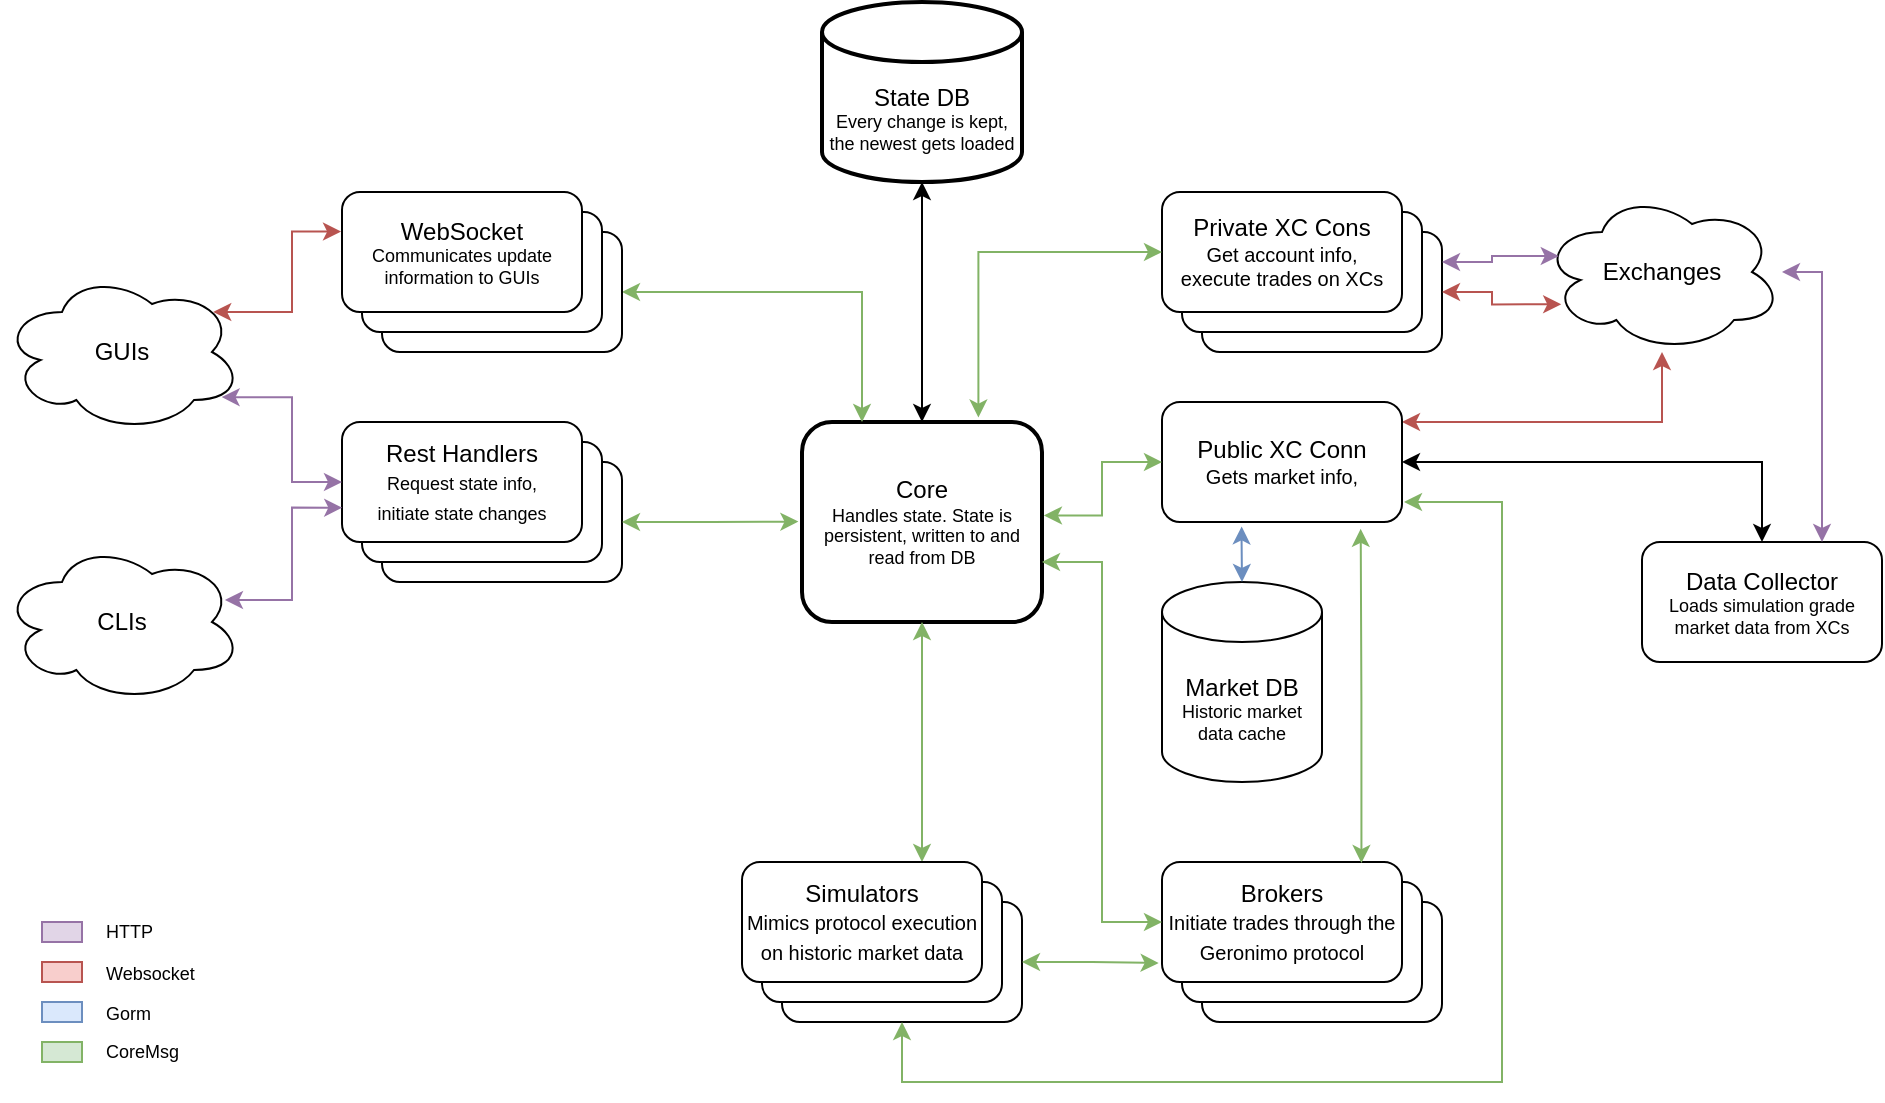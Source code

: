<mxfile version="24.5.4" type="device">
  <diagram name="Page-1" id="5f0bae14-7c28-e335-631c-24af17079c00">
    <mxGraphModel dx="1296" dy="792" grid="1" gridSize="10" guides="1" tooltips="1" connect="1" arrows="1" fold="1" page="1" pageScale="1" pageWidth="1100" pageHeight="850" background="none" math="0" shadow="0">
      <root>
        <mxCell id="0" />
        <mxCell id="1" parent="0" />
        <mxCell id="0XMt_JhZkHmXZt5vfSh--1" value="&lt;div&gt;Core&lt;/div&gt;&lt;div style=&quot;font-size: 9px;&quot;&gt;Handles state. State is persistent, written to and read from DB&lt;br&gt;&lt;/div&gt;" style="rounded=1;whiteSpace=wrap;html=1;strokeWidth=2;" vertex="1" parent="1">
          <mxGeometry x="440" y="460" width="120" height="100" as="geometry" />
        </mxCell>
        <mxCell id="0XMt_JhZkHmXZt5vfSh--66" style="edgeStyle=orthogonalEdgeStyle;rounded=0;orthogonalLoop=1;jettySize=auto;html=1;entryX=0.5;entryY=0;entryDx=0;entryDy=0;startArrow=classic;startFill=1;" edge="1" parent="1" source="0XMt_JhZkHmXZt5vfSh--4" target="0XMt_JhZkHmXZt5vfSh--1">
          <mxGeometry relative="1" as="geometry" />
        </mxCell>
        <mxCell id="0XMt_JhZkHmXZt5vfSh--4" value="&lt;div&gt;State DB&lt;/div&gt;&lt;div style=&quot;font-size: 9px;&quot;&gt;Every change is kept, the newest gets loaded&lt;br&gt;&lt;/div&gt;" style="shape=cylinder3;whiteSpace=wrap;html=1;boundedLbl=1;backgroundOutline=1;size=15;strokeWidth=2;" vertex="1" parent="1">
          <mxGeometry x="450" y="250" width="100" height="90" as="geometry" />
        </mxCell>
        <mxCell id="0XMt_JhZkHmXZt5vfSh--8" value="" style="rounded=1;whiteSpace=wrap;html=1;" vertex="1" parent="1">
          <mxGeometry x="230" y="480" width="120" height="60" as="geometry" />
        </mxCell>
        <mxCell id="0XMt_JhZkHmXZt5vfSh--9" value="" style="rounded=1;whiteSpace=wrap;html=1;" vertex="1" parent="1">
          <mxGeometry x="220" y="470" width="120" height="60" as="geometry" />
        </mxCell>
        <mxCell id="0XMt_JhZkHmXZt5vfSh--10" value="&lt;div&gt;Rest Handlers&lt;/div&gt;&lt;div&gt;&lt;font style=&quot;font-size: 9px;&quot;&gt;Request state info,&lt;/font&gt;&lt;/div&gt;&lt;div&gt;&lt;font style=&quot;font-size: 9px;&quot;&gt;initiate state changes&lt;br&gt;&lt;/font&gt;&lt;/div&gt;" style="rounded=1;whiteSpace=wrap;html=1;" vertex="1" parent="1">
          <mxGeometry x="210" y="460" width="120" height="60" as="geometry" />
        </mxCell>
        <mxCell id="0XMt_JhZkHmXZt5vfSh--15" value="GUIs" style="ellipse;shape=cloud;whiteSpace=wrap;html=1;" vertex="1" parent="1">
          <mxGeometry x="40" y="385" width="120" height="80" as="geometry" />
        </mxCell>
        <mxCell id="0XMt_JhZkHmXZt5vfSh--31" style="edgeStyle=orthogonalEdgeStyle;rounded=0;orthogonalLoop=1;jettySize=auto;html=1;entryX=0.25;entryY=0;entryDx=0;entryDy=0;fillColor=#d5e8d4;strokeColor=#82b366;startArrow=classic;startFill=1;" edge="1" parent="1" source="0XMt_JhZkHmXZt5vfSh--16" target="0XMt_JhZkHmXZt5vfSh--1">
          <mxGeometry relative="1" as="geometry" />
        </mxCell>
        <mxCell id="0XMt_JhZkHmXZt5vfSh--16" value="" style="rounded=1;whiteSpace=wrap;html=1;" vertex="1" parent="1">
          <mxGeometry x="230" y="365" width="120" height="60" as="geometry" />
        </mxCell>
        <mxCell id="0XMt_JhZkHmXZt5vfSh--17" value="" style="rounded=1;whiteSpace=wrap;html=1;" vertex="1" parent="1">
          <mxGeometry x="220" y="355" width="120" height="60" as="geometry" />
        </mxCell>
        <mxCell id="0XMt_JhZkHmXZt5vfSh--18" value="&lt;div&gt;WebSocket&lt;/div&gt;&lt;div style=&quot;font-size: 9px;&quot;&gt;Communicates update information to GUIs&lt;br&gt;&lt;/div&gt;" style="rounded=1;whiteSpace=wrap;html=1;" vertex="1" parent="1">
          <mxGeometry x="210" y="345" width="120" height="60" as="geometry" />
        </mxCell>
        <mxCell id="0XMt_JhZkHmXZt5vfSh--19" style="edgeStyle=orthogonalEdgeStyle;rounded=0;orthogonalLoop=1;jettySize=auto;html=1;exitX=0.88;exitY=0.25;exitDx=0;exitDy=0;exitPerimeter=0;entryX=-0.004;entryY=0.33;entryDx=0;entryDy=0;entryPerimeter=0;startArrow=classic;startFill=1;fillColor=#f8cecc;strokeColor=#b85450;" edge="1" parent="1" source="0XMt_JhZkHmXZt5vfSh--15" target="0XMt_JhZkHmXZt5vfSh--18">
          <mxGeometry relative="1" as="geometry" />
        </mxCell>
        <mxCell id="0XMt_JhZkHmXZt5vfSh--20" style="edgeStyle=orthogonalEdgeStyle;rounded=0;orthogonalLoop=1;jettySize=auto;html=1;entryX=0.915;entryY=0.782;entryDx=0;entryDy=0;entryPerimeter=0;startArrow=classic;startFill=1;fillColor=#e1d5e7;strokeColor=#9673a6;" edge="1" parent="1" source="0XMt_JhZkHmXZt5vfSh--10" target="0XMt_JhZkHmXZt5vfSh--15">
          <mxGeometry relative="1" as="geometry" />
        </mxCell>
        <mxCell id="0XMt_JhZkHmXZt5vfSh--22" style="edgeStyle=orthogonalEdgeStyle;rounded=0;orthogonalLoop=1;jettySize=auto;html=1;entryX=0.001;entryY=0.714;entryDx=0;entryDy=0;entryPerimeter=0;exitX=0.929;exitY=0.362;exitDx=0;exitDy=0;exitPerimeter=0;startArrow=classic;startFill=1;fillColor=#e1d5e7;strokeColor=#9673a6;" edge="1" parent="1" source="0XMt_JhZkHmXZt5vfSh--21" target="0XMt_JhZkHmXZt5vfSh--10">
          <mxGeometry relative="1" as="geometry">
            <mxPoint x="190" y="520" as="targetPoint" />
          </mxGeometry>
        </mxCell>
        <mxCell id="0XMt_JhZkHmXZt5vfSh--21" value="CLIs" style="ellipse;shape=cloud;whiteSpace=wrap;html=1;" vertex="1" parent="1">
          <mxGeometry x="40" y="520" width="120" height="80" as="geometry" />
        </mxCell>
        <mxCell id="0XMt_JhZkHmXZt5vfSh--26" value="Exchanges" style="ellipse;shape=cloud;whiteSpace=wrap;html=1;" vertex="1" parent="1">
          <mxGeometry x="810" y="345" width="120" height="80" as="geometry" />
        </mxCell>
        <mxCell id="0XMt_JhZkHmXZt5vfSh--27" value="" style="rounded=1;whiteSpace=wrap;html=1;" vertex="1" parent="1">
          <mxGeometry x="640" y="365" width="120" height="60" as="geometry" />
        </mxCell>
        <mxCell id="0XMt_JhZkHmXZt5vfSh--28" value="" style="rounded=1;whiteSpace=wrap;html=1;" vertex="1" parent="1">
          <mxGeometry x="630" y="355" width="120" height="60" as="geometry" />
        </mxCell>
        <mxCell id="0XMt_JhZkHmXZt5vfSh--29" value="&lt;div&gt;Private XC Cons&lt;/div&gt;&lt;div style=&quot;font-size: 9px;&quot;&gt;&lt;font size=&quot;1&quot;&gt;Get account info,&lt;/font&gt;&lt;/div&gt;&lt;div style=&quot;font-size: 9px;&quot;&gt;&lt;font size=&quot;1&quot;&gt;execute trades on XCs&lt;/font&gt;&lt;br&gt;&lt;/div&gt;" style="rounded=1;whiteSpace=wrap;html=1;" vertex="1" parent="1">
          <mxGeometry x="620" y="345" width="120" height="60" as="geometry" />
        </mxCell>
        <mxCell id="0XMt_JhZkHmXZt5vfSh--30" style="edgeStyle=orthogonalEdgeStyle;rounded=0;orthogonalLoop=1;jettySize=auto;html=1;entryX=-0.015;entryY=0.498;entryDx=0;entryDy=0;entryPerimeter=0;fillColor=#d5e8d4;strokeColor=#82b366;startArrow=classic;startFill=1;" edge="1" parent="1" source="0XMt_JhZkHmXZt5vfSh--8" target="0XMt_JhZkHmXZt5vfSh--1">
          <mxGeometry relative="1" as="geometry" />
        </mxCell>
        <mxCell id="0XMt_JhZkHmXZt5vfSh--35" style="edgeStyle=orthogonalEdgeStyle;rounded=0;orthogonalLoop=1;jettySize=auto;html=1;startArrow=classic;startFill=1;endArrow=classic;endFill=1;fillColor=#f8cecc;strokeColor=#b85450;" edge="1" parent="1" source="0XMt_JhZkHmXZt5vfSh--33" target="0XMt_JhZkHmXZt5vfSh--26">
          <mxGeometry relative="1" as="geometry">
            <Array as="points">
              <mxPoint x="870" y="460" />
            </Array>
          </mxGeometry>
        </mxCell>
        <mxCell id="0XMt_JhZkHmXZt5vfSh--33" value="&lt;div&gt;Public XC Conn&lt;/div&gt;&lt;div style=&quot;font-size: 9px;&quot;&gt;&lt;font size=&quot;1&quot;&gt;Gets market info,&lt;br&gt;&lt;/font&gt;&lt;/div&gt;" style="rounded=1;whiteSpace=wrap;html=1;" vertex="1" parent="1">
          <mxGeometry x="620" y="450" width="120" height="60" as="geometry" />
        </mxCell>
        <mxCell id="0XMt_JhZkHmXZt5vfSh--34" style="edgeStyle=orthogonalEdgeStyle;rounded=0;orthogonalLoop=1;jettySize=auto;html=1;startArrow=classic;startFill=1;fillColor=#f8cecc;strokeColor=#b85450;entryX=0.08;entryY=0.702;entryDx=0;entryDy=0;entryPerimeter=0;" edge="1" parent="1" source="0XMt_JhZkHmXZt5vfSh--27" target="0XMt_JhZkHmXZt5vfSh--26">
          <mxGeometry relative="1" as="geometry" />
        </mxCell>
        <mxCell id="0XMt_JhZkHmXZt5vfSh--36" style="edgeStyle=orthogonalEdgeStyle;rounded=0;orthogonalLoop=1;jettySize=auto;html=1;entryX=0.735;entryY=-0.022;entryDx=0;entryDy=0;entryPerimeter=0;fillColor=#d5e8d4;strokeColor=#82b366;startArrow=classic;startFill=1;" edge="1" parent="1" source="0XMt_JhZkHmXZt5vfSh--29" target="0XMt_JhZkHmXZt5vfSh--1">
          <mxGeometry relative="1" as="geometry" />
        </mxCell>
        <mxCell id="0XMt_JhZkHmXZt5vfSh--37" style="edgeStyle=orthogonalEdgeStyle;rounded=0;orthogonalLoop=1;jettySize=auto;html=1;entryX=1.008;entryY=0.467;entryDx=0;entryDy=0;entryPerimeter=0;fillColor=#d5e8d4;strokeColor=#82b366;startArrow=classic;startFill=1;" edge="1" parent="1" source="0XMt_JhZkHmXZt5vfSh--33" target="0XMt_JhZkHmXZt5vfSh--1">
          <mxGeometry relative="1" as="geometry" />
        </mxCell>
        <mxCell id="0XMt_JhZkHmXZt5vfSh--38" value="" style="rounded=0;whiteSpace=wrap;html=1;fillColor=#f8cecc;strokeColor=#b85450;" vertex="1" parent="1">
          <mxGeometry x="60" y="730" width="20" height="10" as="geometry" />
        </mxCell>
        <mxCell id="0XMt_JhZkHmXZt5vfSh--39" value="&lt;font style=&quot;font-size: 9px;&quot;&gt;Websocket&lt;/font&gt;" style="text;html=1;align=left;verticalAlign=middle;whiteSpace=wrap;rounded=0;labelPosition=center;verticalLabelPosition=middle;" vertex="1" parent="1">
          <mxGeometry x="90" y="730" width="60" height="10" as="geometry" />
        </mxCell>
        <mxCell id="0XMt_JhZkHmXZt5vfSh--40" value="" style="rounded=0;whiteSpace=wrap;html=1;fillColor=#dae8fc;strokeColor=#6c8ebf;" vertex="1" parent="1">
          <mxGeometry x="60" y="750" width="20" height="10" as="geometry" />
        </mxCell>
        <mxCell id="0XMt_JhZkHmXZt5vfSh--41" value="&lt;font style=&quot;font-size: 9px;&quot;&gt;Gorm&lt;/font&gt;" style="text;html=1;align=left;verticalAlign=middle;whiteSpace=wrap;rounded=0;labelPosition=center;verticalLabelPosition=middle;" vertex="1" parent="1">
          <mxGeometry x="90" y="750" width="60" height="10" as="geometry" />
        </mxCell>
        <mxCell id="0XMt_JhZkHmXZt5vfSh--43" value="" style="rounded=0;whiteSpace=wrap;html=1;fillColor=#d5e8d4;strokeColor=#82b366;" vertex="1" parent="1">
          <mxGeometry x="60" y="770" width="20" height="10" as="geometry" />
        </mxCell>
        <mxCell id="0XMt_JhZkHmXZt5vfSh--44" value="&lt;font style=&quot;font-size: 9px;&quot;&gt;CoreMsg&lt;/font&gt;" style="text;html=1;align=left;verticalAlign=middle;whiteSpace=wrap;rounded=0;labelPosition=center;verticalLabelPosition=middle;fontSize=9;" vertex="1" parent="1">
          <mxGeometry x="90" y="770" width="60" height="10" as="geometry" />
        </mxCell>
        <mxCell id="0XMt_JhZkHmXZt5vfSh--45" value="" style="rounded=0;whiteSpace=wrap;html=1;fillColor=#e1d5e7;strokeColor=#9673a6;" vertex="1" parent="1">
          <mxGeometry x="60" y="710" width="20" height="10" as="geometry" />
        </mxCell>
        <mxCell id="0XMt_JhZkHmXZt5vfSh--46" value="HTTP" style="text;html=1;align=left;verticalAlign=middle;whiteSpace=wrap;rounded=0;labelPosition=center;verticalLabelPosition=middle;fontSize=9;" vertex="1" parent="1">
          <mxGeometry x="90" y="710" width="60" height="10" as="geometry" />
        </mxCell>
        <mxCell id="0XMt_JhZkHmXZt5vfSh--47" value="&lt;div&gt;Market DB&lt;/div&gt;&lt;div style=&quot;font-size: 9px;&quot;&gt;Historic market data cache&lt;br&gt;&lt;/div&gt;" style="shape=cylinder3;whiteSpace=wrap;html=1;boundedLbl=1;backgroundOutline=1;size=15;" vertex="1" parent="1">
          <mxGeometry x="620" y="540" width="80" height="100" as="geometry" />
        </mxCell>
        <mxCell id="0XMt_JhZkHmXZt5vfSh--48" style="edgeStyle=orthogonalEdgeStyle;rounded=0;orthogonalLoop=1;jettySize=auto;html=1;entryX=0.5;entryY=0;entryDx=0;entryDy=0;entryPerimeter=0;startArrow=classic;startFill=1;fillColor=#dae8fc;strokeColor=#6c8ebf;exitX=0.332;exitY=1.037;exitDx=0;exitDy=0;exitPerimeter=0;" edge="1" target="0XMt_JhZkHmXZt5vfSh--47" parent="1" source="0XMt_JhZkHmXZt5vfSh--33">
          <mxGeometry relative="1" as="geometry">
            <mxPoint x="700" y="520" as="sourcePoint" />
            <Array as="points">
              <mxPoint x="660" y="520" />
              <mxPoint x="660" y="520" />
            </Array>
          </mxGeometry>
        </mxCell>
        <mxCell id="0XMt_JhZkHmXZt5vfSh--65" style="edgeStyle=orthogonalEdgeStyle;rounded=0;orthogonalLoop=1;jettySize=auto;html=1;entryX=1;entryY=0.5;entryDx=0;entryDy=0;startArrow=classic;startFill=1;" edge="1" parent="1" source="0XMt_JhZkHmXZt5vfSh--49" target="0XMt_JhZkHmXZt5vfSh--33">
          <mxGeometry relative="1" as="geometry">
            <Array as="points">
              <mxPoint x="920" y="480" />
            </Array>
          </mxGeometry>
        </mxCell>
        <mxCell id="0XMt_JhZkHmXZt5vfSh--49" value="&lt;div&gt;Data Collector&lt;/div&gt;&lt;div style=&quot;font-size: 9px;&quot;&gt;Loads simulation grade market data from XCs&lt;br&gt;&lt;/div&gt;" style="rounded=1;whiteSpace=wrap;html=1;" vertex="1" parent="1">
          <mxGeometry x="860" y="520" width="120" height="60" as="geometry" />
        </mxCell>
        <mxCell id="0XMt_JhZkHmXZt5vfSh--54" value="" style="rounded=1;whiteSpace=wrap;html=1;" vertex="1" parent="1">
          <mxGeometry x="640" y="700" width="120" height="60" as="geometry" />
        </mxCell>
        <mxCell id="0XMt_JhZkHmXZt5vfSh--55" value="" style="rounded=1;whiteSpace=wrap;html=1;" vertex="1" parent="1">
          <mxGeometry x="630" y="690" width="120" height="60" as="geometry" />
        </mxCell>
        <mxCell id="0XMt_JhZkHmXZt5vfSh--56" value="&lt;div&gt;Brokers&lt;/div&gt;&lt;font size=&quot;1&quot;&gt;Initiate trades through the Geronimo protocol&lt;br&gt;&lt;/font&gt;" style="rounded=1;whiteSpace=wrap;html=1;" vertex="1" parent="1">
          <mxGeometry x="620" y="680" width="120" height="60" as="geometry" />
        </mxCell>
        <mxCell id="0XMt_JhZkHmXZt5vfSh--57" style="edgeStyle=orthogonalEdgeStyle;rounded=0;orthogonalLoop=1;jettySize=auto;html=1;entryX=1;entryY=0.7;entryDx=0;entryDy=0;entryPerimeter=0;fillColor=#d5e8d4;strokeColor=#82b366;startArrow=classic;startFill=1;" edge="1" parent="1" source="0XMt_JhZkHmXZt5vfSh--56" target="0XMt_JhZkHmXZt5vfSh--1">
          <mxGeometry relative="1" as="geometry" />
        </mxCell>
        <mxCell id="0XMt_JhZkHmXZt5vfSh--58" style="edgeStyle=orthogonalEdgeStyle;rounded=0;orthogonalLoop=1;jettySize=auto;html=1;exitX=0.831;exitY=0.009;exitDx=0;exitDy=0;exitPerimeter=0;entryX=0.828;entryY=1.057;entryDx=0;entryDy=0;entryPerimeter=0;startArrow=classic;startFill=1;fillColor=#d5e8d4;strokeColor=#82b366;" edge="1" parent="1" source="0XMt_JhZkHmXZt5vfSh--56" target="0XMt_JhZkHmXZt5vfSh--33">
          <mxGeometry relative="1" as="geometry">
            <mxPoint x="720.2" y="680.0" as="sourcePoint" />
            <mxPoint x="720" y="520" as="targetPoint" />
            <Array as="points">
              <mxPoint x="720" y="600" />
            </Array>
          </mxGeometry>
        </mxCell>
        <mxCell id="0XMt_JhZkHmXZt5vfSh--59" value="" style="rounded=1;whiteSpace=wrap;html=1;" vertex="1" parent="1">
          <mxGeometry x="430" y="700" width="120" height="60" as="geometry" />
        </mxCell>
        <mxCell id="0XMt_JhZkHmXZt5vfSh--60" value="" style="rounded=1;whiteSpace=wrap;html=1;" vertex="1" parent="1">
          <mxGeometry x="420" y="690" width="120" height="60" as="geometry" />
        </mxCell>
        <mxCell id="0XMt_JhZkHmXZt5vfSh--62" style="edgeStyle=orthogonalEdgeStyle;rounded=0;orthogonalLoop=1;jettySize=auto;html=1;entryX=0.5;entryY=1;entryDx=0;entryDy=0;fillColor=#d5e8d4;strokeColor=#82b366;startArrow=classic;startFill=1;" edge="1" parent="1" source="0XMt_JhZkHmXZt5vfSh--61" target="0XMt_JhZkHmXZt5vfSh--1">
          <mxGeometry relative="1" as="geometry">
            <Array as="points">
              <mxPoint x="500" y="650" />
              <mxPoint x="500" y="650" />
            </Array>
          </mxGeometry>
        </mxCell>
        <mxCell id="0XMt_JhZkHmXZt5vfSh--61" value="&lt;div&gt;Simulators&lt;/div&gt;&lt;font size=&quot;1&quot;&gt;Mimics protocol execution on historic market data&lt;br&gt;&lt;/font&gt;" style="rounded=1;whiteSpace=wrap;html=1;" vertex="1" parent="1">
          <mxGeometry x="410" y="680" width="120" height="60" as="geometry" />
        </mxCell>
        <mxCell id="0XMt_JhZkHmXZt5vfSh--63" style="edgeStyle=orthogonalEdgeStyle;rounded=0;orthogonalLoop=1;jettySize=auto;html=1;entryX=-0.014;entryY=0.842;entryDx=0;entryDy=0;entryPerimeter=0;fillColor=#d5e8d4;strokeColor=#82b366;startArrow=classic;startFill=1;" edge="1" parent="1" source="0XMt_JhZkHmXZt5vfSh--59" target="0XMt_JhZkHmXZt5vfSh--56">
          <mxGeometry relative="1" as="geometry" />
        </mxCell>
        <mxCell id="0XMt_JhZkHmXZt5vfSh--64" style="edgeStyle=orthogonalEdgeStyle;rounded=0;orthogonalLoop=1;jettySize=auto;html=1;fillColor=#d5e8d4;strokeColor=#82b366;startArrow=classic;startFill=1;" edge="1" parent="1" source="0XMt_JhZkHmXZt5vfSh--59">
          <mxGeometry relative="1" as="geometry">
            <mxPoint x="741" y="500" as="targetPoint" />
            <Array as="points">
              <mxPoint x="490" y="790" />
              <mxPoint x="790" y="790" />
              <mxPoint x="790" y="500" />
            </Array>
          </mxGeometry>
        </mxCell>
        <mxCell id="0XMt_JhZkHmXZt5vfSh--67" style="edgeStyle=orthogonalEdgeStyle;rounded=0;orthogonalLoop=1;jettySize=auto;html=1;fillColor=#e1d5e7;strokeColor=#9673a6;startArrow=classic;startFill=1;entryX=0.75;entryY=0;entryDx=0;entryDy=0;" edge="1" parent="1" source="0XMt_JhZkHmXZt5vfSh--26" target="0XMt_JhZkHmXZt5vfSh--49">
          <mxGeometry relative="1" as="geometry">
            <mxPoint x="950" y="500" as="targetPoint" />
            <Array as="points">
              <mxPoint x="950" y="385" />
            </Array>
          </mxGeometry>
        </mxCell>
        <mxCell id="0XMt_JhZkHmXZt5vfSh--68" style="edgeStyle=orthogonalEdgeStyle;rounded=0;orthogonalLoop=1;jettySize=auto;html=1;exitX=1;exitY=0.25;exitDx=0;exitDy=0;entryX=0.07;entryY=0.4;entryDx=0;entryDy=0;entryPerimeter=0;fillColor=#e1d5e7;strokeColor=#9673a6;startArrow=classic;startFill=1;" edge="1" parent="1" source="0XMt_JhZkHmXZt5vfSh--27" target="0XMt_JhZkHmXZt5vfSh--26">
          <mxGeometry relative="1" as="geometry" />
        </mxCell>
      </root>
    </mxGraphModel>
  </diagram>
</mxfile>
